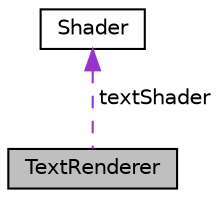digraph "TextRenderer"
{
  edge [fontname="Helvetica",fontsize="10",labelfontname="Helvetica",labelfontsize="10"];
  node [fontname="Helvetica",fontsize="10",shape=record];
  Node1 [label="TextRenderer",height=0.2,width=0.4,color="black", fillcolor="grey75", style="filled", fontcolor="black"];
  Node2 -> Node1 [dir="back",color="darkorchid3",fontsize="10",style="dashed",label=" textShader" ,fontname="Helvetica"];
  Node2 [label="Shader",height=0.2,width=0.4,color="black", fillcolor="white", style="filled",URL="$classShader.html",tooltip="Shader class. This loads and compiles glsl shader files and creates a linked shader program..."];
}
